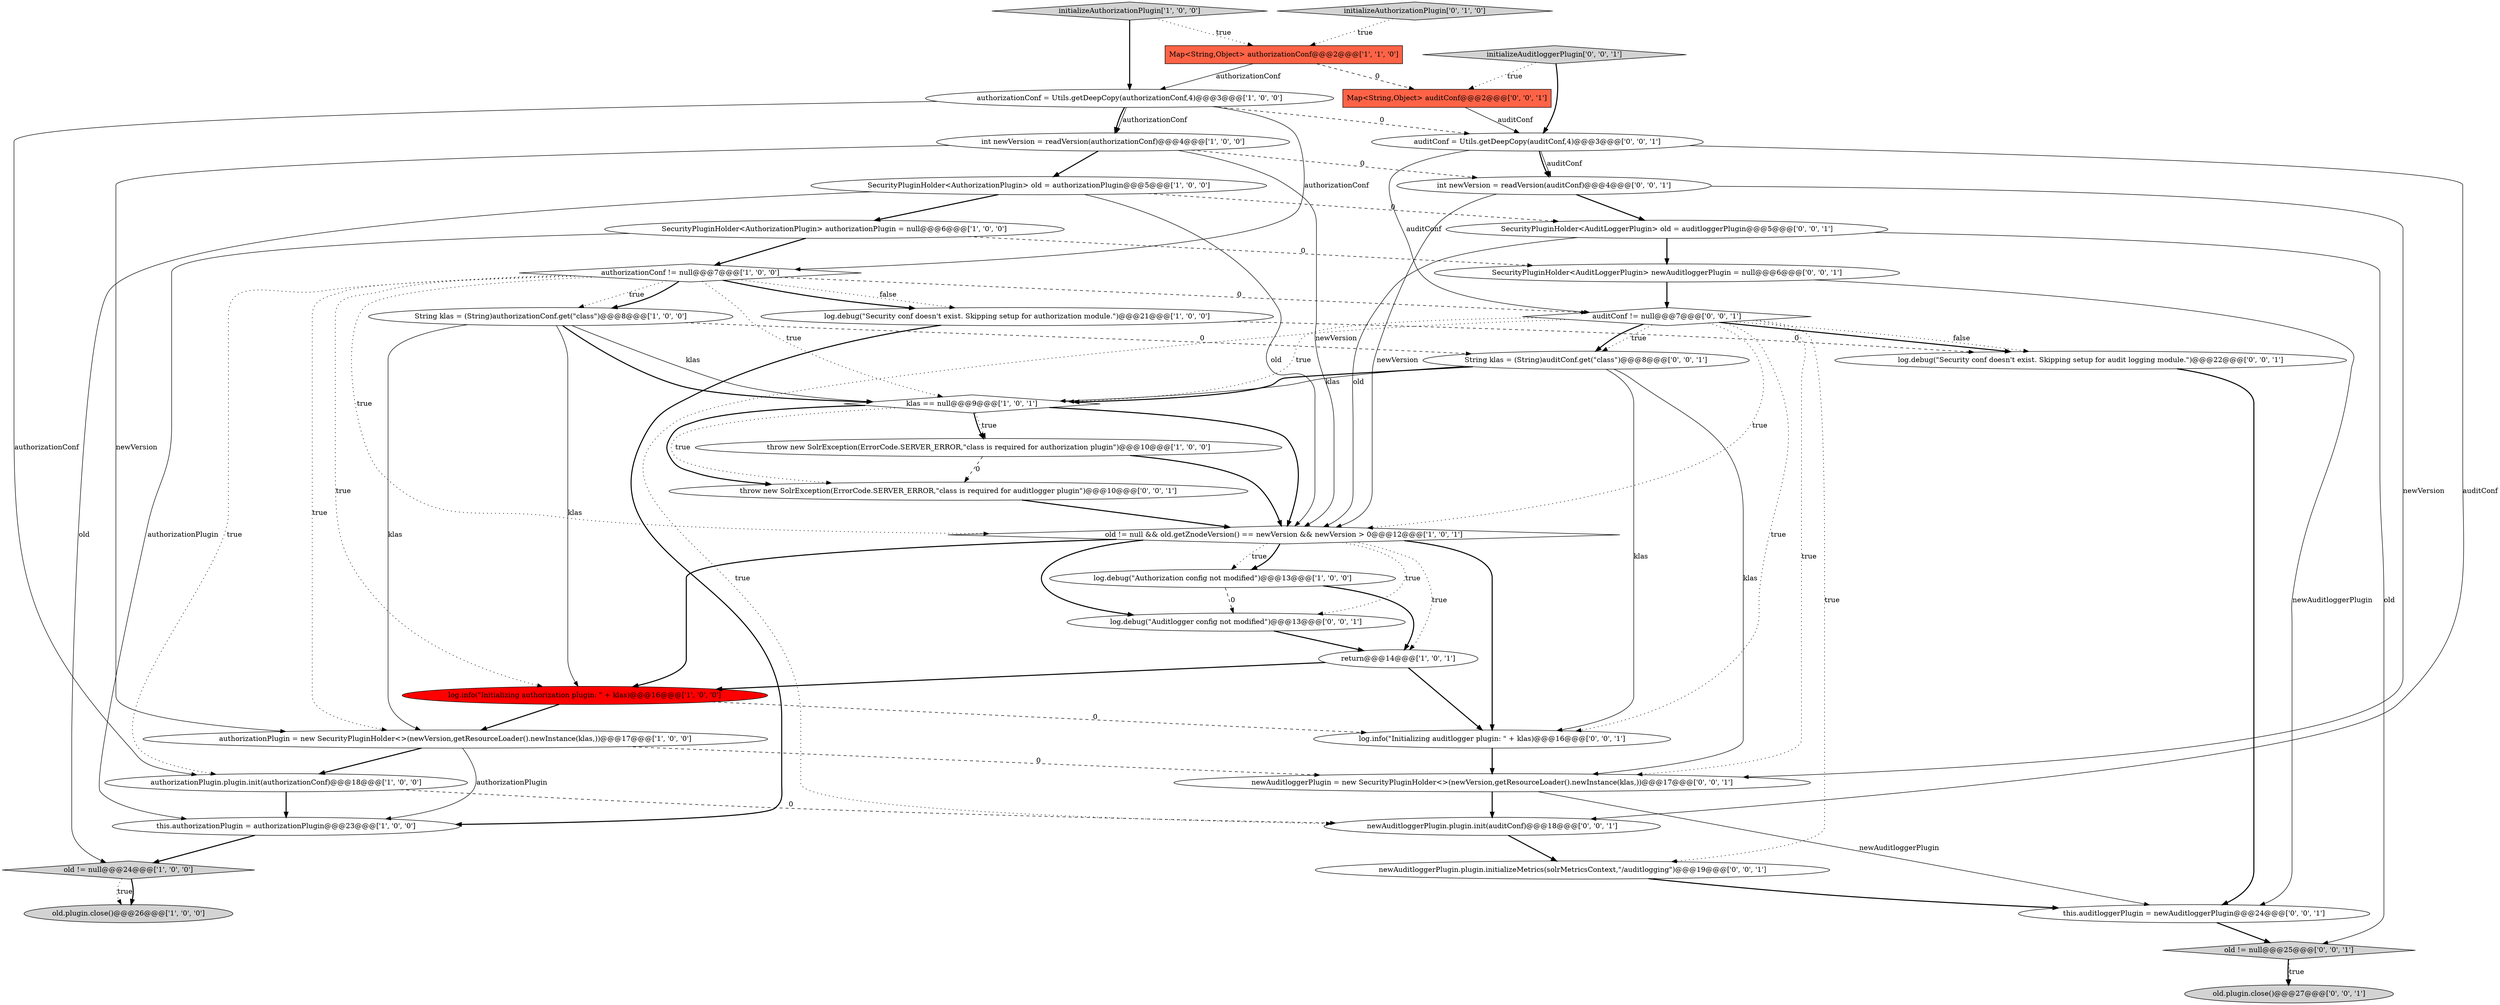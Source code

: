 digraph {
3 [style = filled, label = "authorizationPlugin.plugin.init(authorizationConf)@@@18@@@['1', '0', '0']", fillcolor = white, shape = ellipse image = "AAA0AAABBB1BBB"];
15 [style = filled, label = "return@@@14@@@['1', '0', '1']", fillcolor = white, shape = ellipse image = "AAA0AAABBB1BBB"];
0 [style = filled, label = "old.plugin.close()@@@26@@@['1', '0', '0']", fillcolor = lightgray, shape = ellipse image = "AAA0AAABBB1BBB"];
17 [style = filled, label = "authorizationPlugin = new SecurityPluginHolder<>(newVersion,getResourceLoader().newInstance(klas,))@@@17@@@['1', '0', '0']", fillcolor = white, shape = ellipse image = "AAA0AAABBB1BBB"];
26 [style = filled, label = "int newVersion = readVersion(auditConf)@@@4@@@['0', '0', '1']", fillcolor = white, shape = ellipse image = "AAA0AAABBB3BBB"];
1 [style = filled, label = "klas == null@@@9@@@['1', '0', '1']", fillcolor = white, shape = diamond image = "AAA0AAABBB1BBB"];
36 [style = filled, label = "initializeAuditloggerPlugin['0', '0', '1']", fillcolor = lightgray, shape = diamond image = "AAA0AAABBB3BBB"];
20 [style = filled, label = "initializeAuthorizationPlugin['0', '1', '0']", fillcolor = lightgray, shape = diamond image = "AAA0AAABBB2BBB"];
2 [style = filled, label = "old != null@@@24@@@['1', '0', '0']", fillcolor = lightgray, shape = diamond image = "AAA0AAABBB1BBB"];
19 [style = filled, label = "log.debug(\"Authorization config not modified\")@@@13@@@['1', '0', '0']", fillcolor = white, shape = ellipse image = "AAA0AAABBB1BBB"];
5 [style = filled, label = "authorizationConf = Utils.getDeepCopy(authorizationConf,4)@@@3@@@['1', '0', '0']", fillcolor = white, shape = ellipse image = "AAA0AAABBB1BBB"];
6 [style = filled, label = "authorizationConf != null@@@7@@@['1', '0', '0']", fillcolor = white, shape = diamond image = "AAA0AAABBB1BBB"];
23 [style = filled, label = "this.auditloggerPlugin = newAuditloggerPlugin@@@24@@@['0', '0', '1']", fillcolor = white, shape = ellipse image = "AAA0AAABBB3BBB"];
27 [style = filled, label = "newAuditloggerPlugin.plugin.init(auditConf)@@@18@@@['0', '0', '1']", fillcolor = white, shape = ellipse image = "AAA0AAABBB3BBB"];
28 [style = filled, label = "auditConf != null@@@7@@@['0', '0', '1']", fillcolor = white, shape = diamond image = "AAA0AAABBB3BBB"];
14 [style = filled, label = "SecurityPluginHolder<AuthorizationPlugin> old = authorizationPlugin@@@5@@@['1', '0', '0']", fillcolor = white, shape = ellipse image = "AAA0AAABBB1BBB"];
11 [style = filled, label = "this.authorizationPlugin = authorizationPlugin@@@23@@@['1', '0', '0']", fillcolor = white, shape = ellipse image = "AAA0AAABBB1BBB"];
35 [style = filled, label = "old.plugin.close()@@@27@@@['0', '0', '1']", fillcolor = lightgray, shape = ellipse image = "AAA0AAABBB3BBB"];
31 [style = filled, label = "log.info(\"Initializing auditlogger plugin: \" + klas)@@@16@@@['0', '0', '1']", fillcolor = white, shape = ellipse image = "AAA0AAABBB3BBB"];
34 [style = filled, label = "log.debug(\"Security conf doesn't exist. Skipping setup for audit logging module.\")@@@22@@@['0', '0', '1']", fillcolor = white, shape = ellipse image = "AAA0AAABBB3BBB"];
30 [style = filled, label = "auditConf = Utils.getDeepCopy(auditConf,4)@@@3@@@['0', '0', '1']", fillcolor = white, shape = ellipse image = "AAA0AAABBB3BBB"];
29 [style = filled, label = "old != null@@@25@@@['0', '0', '1']", fillcolor = lightgray, shape = diamond image = "AAA0AAABBB3BBB"];
37 [style = filled, label = "SecurityPluginHolder<AuditLoggerPlugin> newAuditloggerPlugin = null@@@6@@@['0', '0', '1']", fillcolor = white, shape = ellipse image = "AAA0AAABBB3BBB"];
24 [style = filled, label = "newAuditloggerPlugin.plugin.initializeMetrics(solrMetricsContext,\"/auditlogging\")@@@19@@@['0', '0', '1']", fillcolor = white, shape = ellipse image = "AAA0AAABBB3BBB"];
9 [style = filled, label = "old != null && old.getZnodeVersion() == newVersion && newVersion > 0@@@12@@@['1', '0', '1']", fillcolor = white, shape = diamond image = "AAA0AAABBB1BBB"];
33 [style = filled, label = "newAuditloggerPlugin = new SecurityPluginHolder<>(newVersion,getResourceLoader().newInstance(klas,))@@@17@@@['0', '0', '1']", fillcolor = white, shape = ellipse image = "AAA0AAABBB3BBB"];
38 [style = filled, label = "log.debug(\"Auditlogger config not modified\")@@@13@@@['0', '0', '1']", fillcolor = white, shape = ellipse image = "AAA0AAABBB3BBB"];
22 [style = filled, label = "SecurityPluginHolder<AuditLoggerPlugin> old = auditloggerPlugin@@@5@@@['0', '0', '1']", fillcolor = white, shape = ellipse image = "AAA0AAABBB3BBB"];
13 [style = filled, label = "int newVersion = readVersion(authorizationConf)@@@4@@@['1', '0', '0']", fillcolor = white, shape = ellipse image = "AAA0AAABBB1BBB"];
10 [style = filled, label = "log.info(\"Initializing authorization plugin: \" + klas)@@@16@@@['1', '0', '0']", fillcolor = red, shape = ellipse image = "AAA1AAABBB1BBB"];
18 [style = filled, label = "log.debug(\"Security conf doesn't exist. Skipping setup for authorization module.\")@@@21@@@['1', '0', '0']", fillcolor = white, shape = ellipse image = "AAA0AAABBB1BBB"];
16 [style = filled, label = "throw new SolrException(ErrorCode.SERVER_ERROR,\"class is required for authorization plugin\")@@@10@@@['1', '0', '0']", fillcolor = white, shape = ellipse image = "AAA0AAABBB1BBB"];
4 [style = filled, label = "initializeAuthorizationPlugin['1', '0', '0']", fillcolor = lightgray, shape = diamond image = "AAA0AAABBB1BBB"];
21 [style = filled, label = "Map<String,Object> auditConf@@@2@@@['0', '0', '1']", fillcolor = tomato, shape = box image = "AAA0AAABBB3BBB"];
32 [style = filled, label = "throw new SolrException(ErrorCode.SERVER_ERROR,\"class is required for auditlogger plugin\")@@@10@@@['0', '0', '1']", fillcolor = white, shape = ellipse image = "AAA0AAABBB3BBB"];
25 [style = filled, label = "String klas = (String)auditConf.get(\"class\")@@@8@@@['0', '0', '1']", fillcolor = white, shape = ellipse image = "AAA0AAABBB3BBB"];
7 [style = filled, label = "Map<String,Object> authorizationConf@@@2@@@['1', '1', '0']", fillcolor = tomato, shape = box image = "AAA0AAABBB1BBB"];
8 [style = filled, label = "SecurityPluginHolder<AuthorizationPlugin> authorizationPlugin = null@@@6@@@['1', '0', '0']", fillcolor = white, shape = ellipse image = "AAA0AAABBB1BBB"];
12 [style = filled, label = "String klas = (String)authorizationConf.get(\"class\")@@@8@@@['1', '0', '0']", fillcolor = white, shape = ellipse image = "AAA0AAABBB1BBB"];
15->10 [style = bold, label=""];
25->1 [style = bold, label=""];
37->28 [style = bold, label=""];
16->32 [style = dashed, label="0"];
22->37 [style = bold, label=""];
28->25 [style = dotted, label="true"];
6->1 [style = dotted, label="true"];
4->7 [style = dotted, label="true"];
8->6 [style = bold, label=""];
10->17 [style = bold, label=""];
36->21 [style = dotted, label="true"];
9->10 [style = bold, label=""];
38->15 [style = bold, label=""];
25->31 [style = solid, label="klas"];
25->33 [style = solid, label="klas"];
26->22 [style = bold, label=""];
23->29 [style = bold, label=""];
6->18 [style = dotted, label="false"];
19->38 [style = dashed, label="0"];
25->1 [style = solid, label="klas"];
28->25 [style = bold, label=""];
9->15 [style = dotted, label="true"];
28->27 [style = dotted, label="true"];
19->15 [style = bold, label=""];
6->3 [style = dotted, label="true"];
9->38 [style = bold, label=""];
13->14 [style = bold, label=""];
16->9 [style = bold, label=""];
26->9 [style = solid, label="newVersion"];
7->21 [style = dashed, label="0"];
2->0 [style = dotted, label="true"];
18->11 [style = bold, label=""];
30->26 [style = bold, label=""];
3->11 [style = bold, label=""];
10->31 [style = dashed, label="0"];
14->22 [style = dashed, label="0"];
5->13 [style = solid, label="authorizationConf"];
13->17 [style = solid, label="newVersion"];
5->3 [style = solid, label="authorizationConf"];
12->1 [style = bold, label=""];
33->27 [style = bold, label=""];
13->26 [style = dashed, label="0"];
9->38 [style = dotted, label="true"];
1->32 [style = dotted, label="true"];
36->30 [style = bold, label=""];
28->24 [style = dotted, label="true"];
15->31 [style = bold, label=""];
21->30 [style = solid, label="auditConf"];
1->16 [style = bold, label=""];
31->33 [style = bold, label=""];
28->9 [style = dotted, label="true"];
1->32 [style = bold, label=""];
14->8 [style = bold, label=""];
6->12 [style = dotted, label="true"];
29->35 [style = bold, label=""];
14->9 [style = solid, label="old"];
30->26 [style = solid, label="auditConf"];
5->30 [style = dashed, label="0"];
8->11 [style = solid, label="authorizationPlugin"];
22->9 [style = solid, label="old"];
6->18 [style = bold, label=""];
9->31 [style = bold, label=""];
3->27 [style = dashed, label="0"];
17->33 [style = dashed, label="0"];
20->7 [style = dotted, label="true"];
28->1 [style = dotted, label="true"];
1->9 [style = bold, label=""];
6->10 [style = dotted, label="true"];
18->34 [style = dashed, label="0"];
12->17 [style = solid, label="klas"];
32->9 [style = bold, label=""];
12->10 [style = solid, label="klas"];
6->28 [style = dashed, label="0"];
2->0 [style = bold, label=""];
9->19 [style = dotted, label="true"];
30->28 [style = solid, label="auditConf"];
12->1 [style = solid, label="klas"];
6->9 [style = dotted, label="true"];
33->23 [style = solid, label="newAuditloggerPlugin"];
5->13 [style = bold, label=""];
5->6 [style = solid, label="authorizationConf"];
17->3 [style = bold, label=""];
9->19 [style = bold, label=""];
14->2 [style = solid, label="old"];
27->24 [style = bold, label=""];
34->23 [style = bold, label=""];
1->16 [style = dotted, label="true"];
17->11 [style = solid, label="authorizationPlugin"];
13->9 [style = solid, label="newVersion"];
4->5 [style = bold, label=""];
24->23 [style = bold, label=""];
6->12 [style = bold, label=""];
28->31 [style = dotted, label="true"];
8->37 [style = dashed, label="0"];
28->34 [style = bold, label=""];
28->33 [style = dotted, label="true"];
28->34 [style = dotted, label="false"];
37->23 [style = solid, label="newAuditloggerPlugin"];
7->5 [style = solid, label="authorizationConf"];
22->29 [style = solid, label="old"];
6->17 [style = dotted, label="true"];
11->2 [style = bold, label=""];
12->25 [style = dashed, label="0"];
30->27 [style = solid, label="auditConf"];
26->33 [style = solid, label="newVersion"];
29->35 [style = dotted, label="true"];
}

